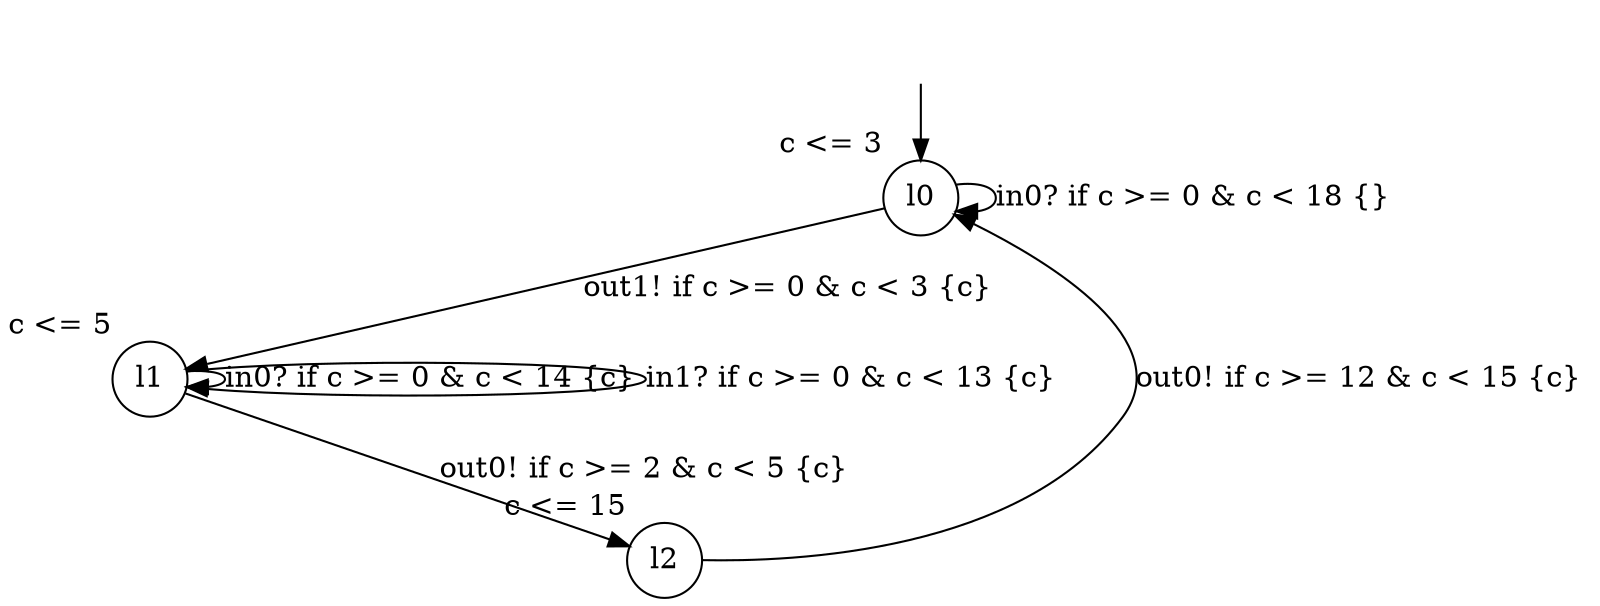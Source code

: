digraph g {
__start0 [label="" shape="none"];
l0 [shape="circle" margin=0 label="l0", xlabel="c <= 3"];
l1 [shape="circle" margin=0 label="l1", xlabel="c <= 5"];
l2 [shape="circle" margin=0 label="l2", xlabel="c <= 15"];
l0 -> l1 [label="out1! if c >= 0 & c < 3 {c} "];
l0 -> l0 [label="in0? if c >= 0 & c < 18 {} "];
l1 -> l1 [label="in0? if c >= 0 & c < 14 {c} "];
l1 -> l1 [label="in1? if c >= 0 & c < 13 {c} "];
l1 -> l2 [label="out0! if c >= 2 & c < 5 {c} "];
l2 -> l0 [label="out0! if c >= 12 & c < 15 {c} "];
__start0 -> l0;
}
